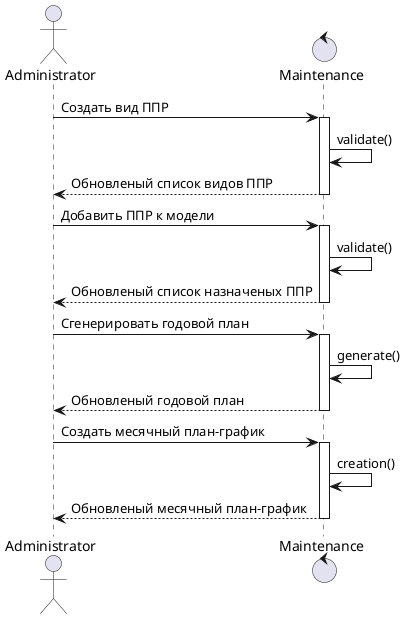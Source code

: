 @startuml

actor "Administrator" as User
control "Maintenance" as Main 


User -> Main ++ : Создать вид ППР
Main -> Main : validate()
User <-- Main -- : Обновленый список видов ППР

User ->Main ++ : Добавить ППР к модели
Main -> Main : validate()
User <-- Main -- : Обновленый список назначеных ППР

User ->Main ++ : Сгенерировать годовой план
Main -> Main : generate()
User <-- Main -- : Обновленый годовой план

User ->Main ++ : Создать месячный план-график
Main -> Main : creation()
User <-- Main -- : Обновленый месячный план-график

@enduml